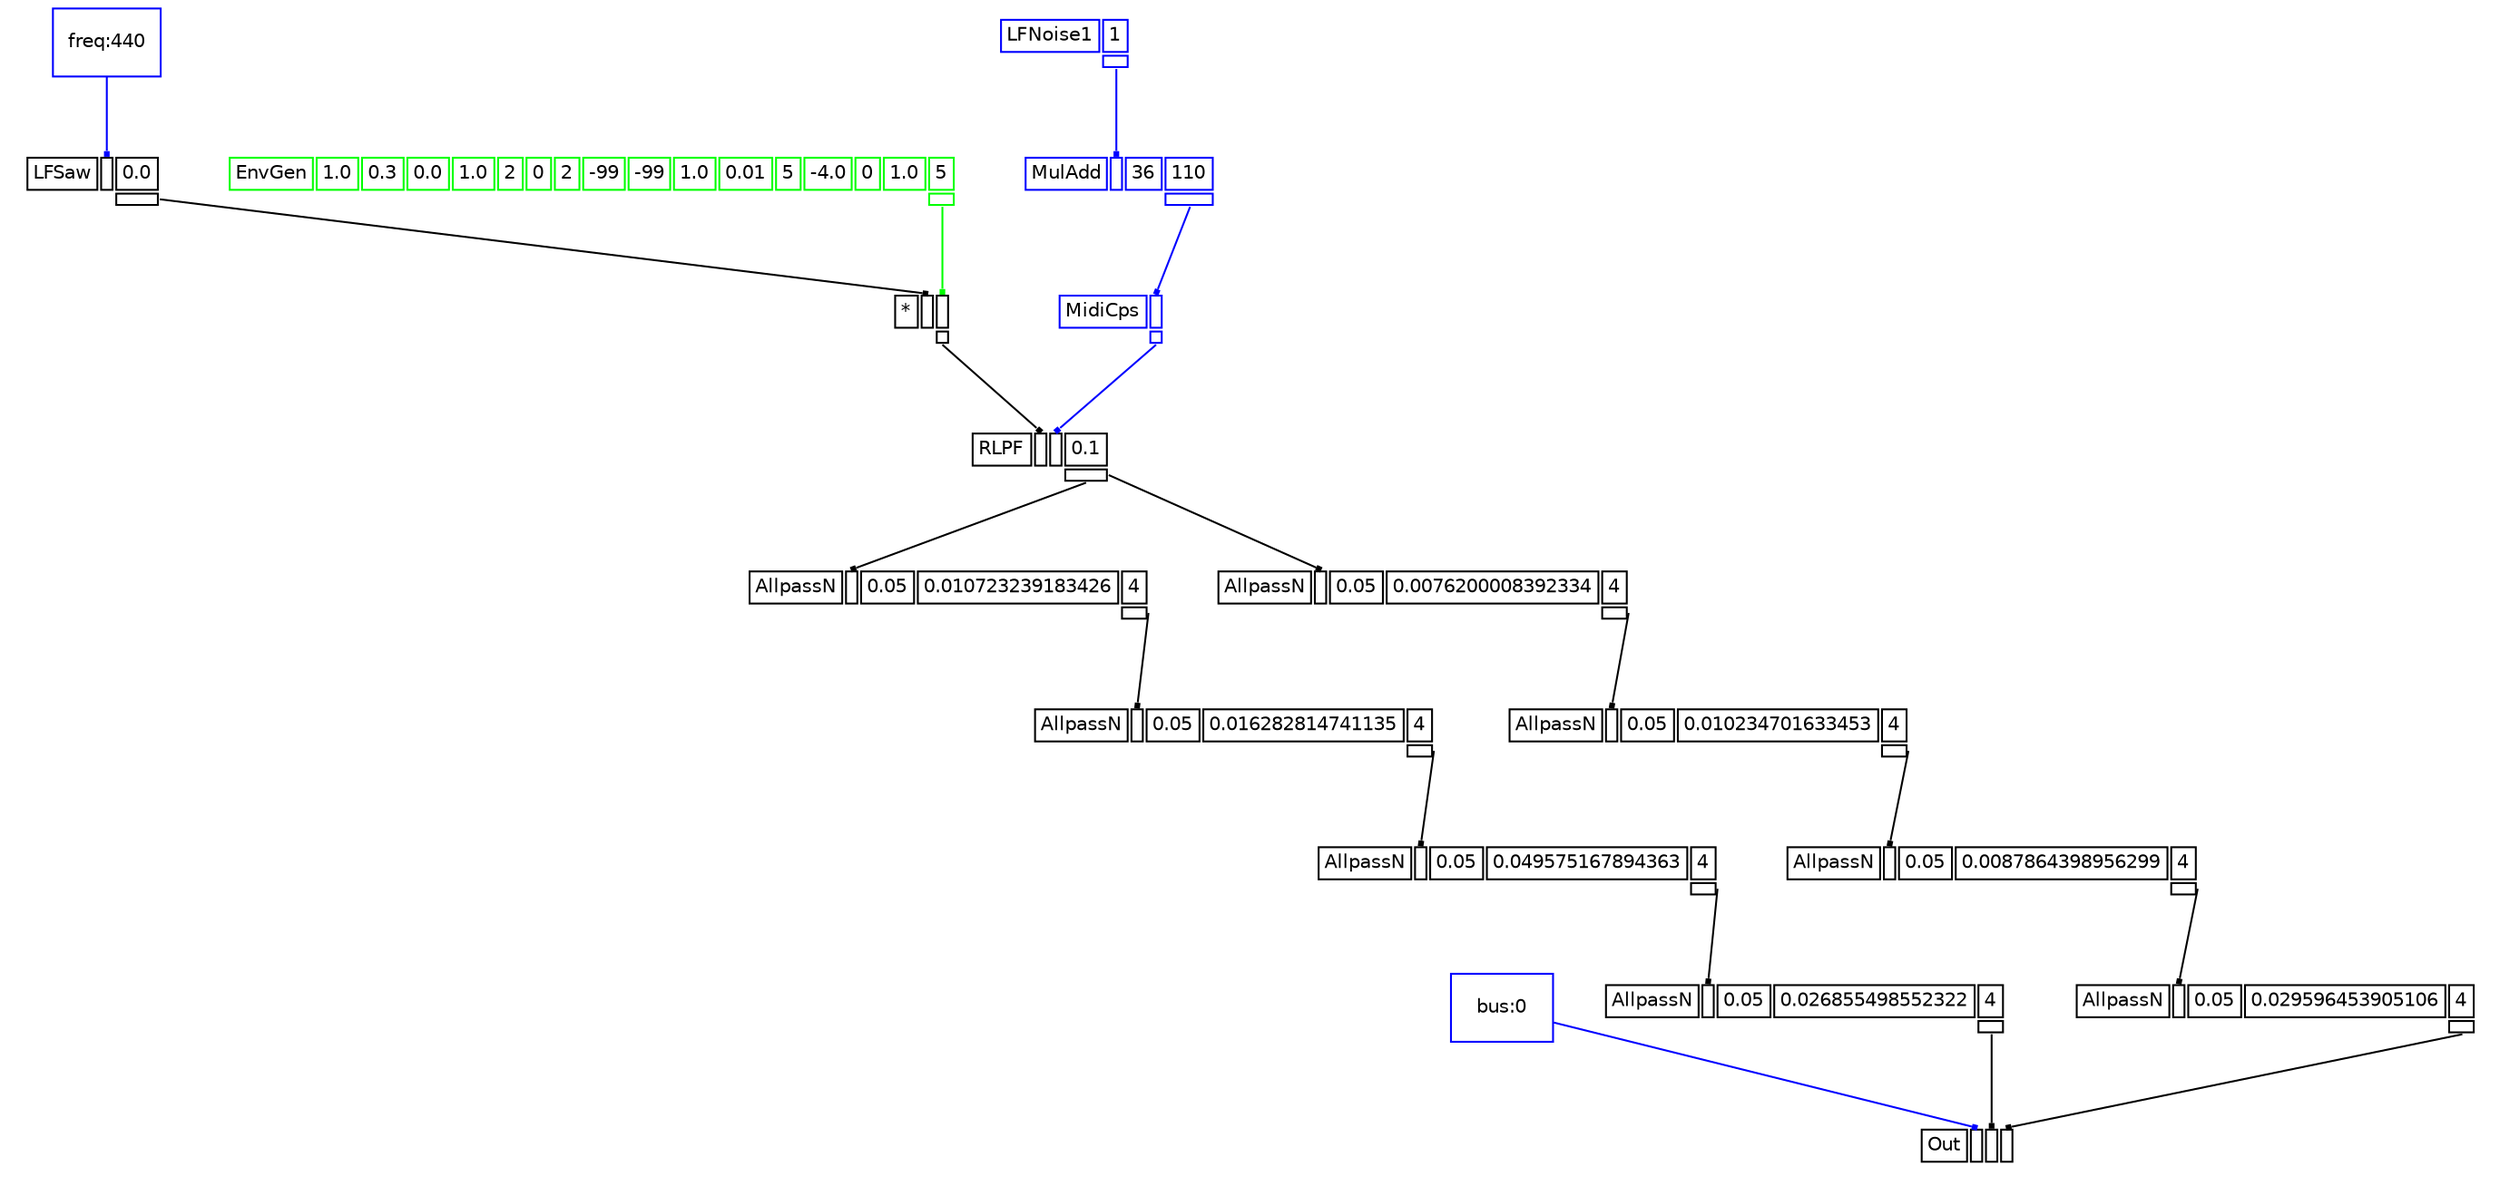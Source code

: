digraph "sc3-dot" { 
graph [splines=false];
node [fontsize=10];
node [fontname=Helvetica];
edge [arrowhead=box,arrowsize=0.25];
k_0 [shape=rectangle,color=blue,label="bus:0"];
k_1 [shape=rectangle,color=blue,label="freq:440"];
u_1 [shape=plaintext,color=black,label=<<TABLE BORDER="0" CELLBORDER="1"><TR><TD>LFSaw</TD><TD PORT="i_0"></TD><TD PORT="i_1">0.0</TD></TR><TR><TD BORDER="0"></TD><TD BORDER="0"></TD><TD PORT="o_0"></TD></TR></TABLE>>];
u_2 [shape=plaintext,color=green,label=<<TABLE BORDER="0" CELLBORDER="1"><TR><TD>EnvGen</TD><TD PORT="i_0">1.0</TD><TD PORT="i_1">0.3</TD><TD PORT="i_2">0.0</TD><TD PORT="i_3">1.0</TD><TD PORT="i_4">2</TD><TD PORT="i_5">0</TD><TD PORT="i_6">2</TD><TD PORT="i_7">-99</TD><TD PORT="i_8">-99</TD><TD PORT="i_9">1.0</TD><TD PORT="i_10">0.01</TD><TD PORT="i_11">5</TD><TD PORT="i_12">-4.0</TD><TD PORT="i_13">0</TD><TD PORT="i_14">1.0</TD><TD PORT="i_15">5</TD></TR><TR><TD BORDER="0"></TD><TD BORDER="0"></TD><TD BORDER="0"></TD><TD BORDER="0"></TD><TD BORDER="0"></TD><TD BORDER="0"></TD><TD BORDER="0"></TD><TD BORDER="0"></TD><TD BORDER="0"></TD><TD BORDER="0"></TD><TD BORDER="0"></TD><TD BORDER="0"></TD><TD BORDER="0"></TD><TD BORDER="0"></TD><TD BORDER="0"></TD><TD BORDER="0"></TD><TD PORT="o_0"></TD></TR></TABLE>>];
u_3 [shape=plaintext,color=black,label=<<TABLE BORDER="0" CELLBORDER="1"><TR><TD>*</TD><TD PORT="i_0"></TD><TD PORT="i_1"></TD></TR><TR><TD BORDER="0"></TD><TD BORDER="0"></TD><TD PORT="o_0"></TD></TR></TABLE>>];
u_4 [shape=plaintext,color=blue,label=<<TABLE BORDER="0" CELLBORDER="1"><TR><TD>LFNoise1</TD><TD PORT="i_0">1</TD></TR><TR><TD BORDER="0"></TD><TD PORT="o_0"></TD></TR></TABLE>>];
u_5 [shape=plaintext,color=blue,label=<<TABLE BORDER="0" CELLBORDER="1"><TR><TD>MulAdd</TD><TD PORT="i_0"></TD><TD PORT="i_1">36</TD><TD PORT="i_2">110</TD></TR><TR><TD BORDER="0"></TD><TD BORDER="0"></TD><TD BORDER="0"></TD><TD PORT="o_0"></TD></TR></TABLE>>];
u_6 [shape=plaintext,color=blue,label=<<TABLE BORDER="0" CELLBORDER="1"><TR><TD>MidiCps</TD><TD PORT="i_0"></TD></TR><TR><TD BORDER="0"></TD><TD PORT="o_0"></TD></TR></TABLE>>];
u_7 [shape=plaintext,color=black,label=<<TABLE BORDER="0" CELLBORDER="1"><TR><TD>RLPF</TD><TD PORT="i_0"></TD><TD PORT="i_1"></TD><TD PORT="i_2">0.1</TD></TR><TR><TD BORDER="0"></TD><TD BORDER="0"></TD><TD BORDER="0"></TD><TD PORT="o_0"></TD></TR></TABLE>>];
u_8 [shape=plaintext,color=black,label=<<TABLE BORDER="0" CELLBORDER="1"><TR><TD>AllpassN</TD><TD PORT="i_0"></TD><TD PORT="i_1">0.05</TD><TD PORT="i_2">0.010723239183426</TD><TD PORT="i_3">4</TD></TR><TR><TD BORDER="0"></TD><TD BORDER="0"></TD><TD BORDER="0"></TD><TD BORDER="0"></TD><TD PORT="o_0"></TD></TR></TABLE>>];
u_9 [shape=plaintext,color=black,label=<<TABLE BORDER="0" CELLBORDER="1"><TR><TD>AllpassN</TD><TD PORT="i_0"></TD><TD PORT="i_1">0.05</TD><TD PORT="i_2">0.016282814741135</TD><TD PORT="i_3">4</TD></TR><TR><TD BORDER="0"></TD><TD BORDER="0"></TD><TD BORDER="0"></TD><TD BORDER="0"></TD><TD PORT="o_0"></TD></TR></TABLE>>];
u_10 [shape=plaintext,color=black,label=<<TABLE BORDER="0" CELLBORDER="1"><TR><TD>AllpassN</TD><TD PORT="i_0"></TD><TD PORT="i_1">0.05</TD><TD PORT="i_2">0.049575167894363</TD><TD PORT="i_3">4</TD></TR><TR><TD BORDER="0"></TD><TD BORDER="0"></TD><TD BORDER="0"></TD><TD BORDER="0"></TD><TD PORT="o_0"></TD></TR></TABLE>>];
u_11 [shape=plaintext,color=black,label=<<TABLE BORDER="0" CELLBORDER="1"><TR><TD>AllpassN</TD><TD PORT="i_0"></TD><TD PORT="i_1">0.05</TD><TD PORT="i_2">0.026855498552322</TD><TD PORT="i_3">4</TD></TR><TR><TD BORDER="0"></TD><TD BORDER="0"></TD><TD BORDER="0"></TD><TD BORDER="0"></TD><TD PORT="o_0"></TD></TR></TABLE>>];
u_12 [shape=plaintext,color=black,label=<<TABLE BORDER="0" CELLBORDER="1"><TR><TD>AllpassN</TD><TD PORT="i_0"></TD><TD PORT="i_1">0.05</TD><TD PORT="i_2">0.0076200008392334</TD><TD PORT="i_3">4</TD></TR><TR><TD BORDER="0"></TD><TD BORDER="0"></TD><TD BORDER="0"></TD><TD BORDER="0"></TD><TD PORT="o_0"></TD></TR></TABLE>>];
u_13 [shape=plaintext,color=black,label=<<TABLE BORDER="0" CELLBORDER="1"><TR><TD>AllpassN</TD><TD PORT="i_0"></TD><TD PORT="i_1">0.05</TD><TD PORT="i_2">0.010234701633453</TD><TD PORT="i_3">4</TD></TR><TR><TD BORDER="0"></TD><TD BORDER="0"></TD><TD BORDER="0"></TD><TD BORDER="0"></TD><TD PORT="o_0"></TD></TR></TABLE>>];
u_14 [shape=plaintext,color=black,label=<<TABLE BORDER="0" CELLBORDER="1"><TR><TD>AllpassN</TD><TD PORT="i_0"></TD><TD PORT="i_1">0.05</TD><TD PORT="i_2">0.0087864398956299</TD><TD PORT="i_3">4</TD></TR><TR><TD BORDER="0"></TD><TD BORDER="0"></TD><TD BORDER="0"></TD><TD BORDER="0"></TD><TD PORT="o_0"></TD></TR></TABLE>>];
u_15 [shape=plaintext,color=black,label=<<TABLE BORDER="0" CELLBORDER="1"><TR><TD>AllpassN</TD><TD PORT="i_0"></TD><TD PORT="i_1">0.05</TD><TD PORT="i_2">0.029596453905106</TD><TD PORT="i_3">4</TD></TR><TR><TD BORDER="0"></TD><TD BORDER="0"></TD><TD BORDER="0"></TD><TD BORDER="0"></TD><TD PORT="o_0"></TD></TR></TABLE>>];
u_16 [shape=plaintext,color=black,label=<<TABLE BORDER="0" CELLBORDER="1"><TR><TD>Out</TD><TD PORT="i_0"></TD><TD PORT="i_1"></TD><TD PORT="i_2"></TD></TR></TABLE>>];
k_1 -> u_1:i_0 [color=blue];
u_1:o_0 -> u_3:i_0 [color=black];
u_2:o_0 -> u_3:i_1 [color=green];
u_4:o_0 -> u_5:i_0 [color=blue];
u_5:o_0 -> u_6:i_0 [color=blue];
u_3:o_0 -> u_7:i_0 [color=black];
u_6:o_0 -> u_7:i_1 [color=blue];
u_7:o_0 -> u_8:i_0 [color=black];
u_8:o_0 -> u_9:i_0 [color=black];
u_9:o_0 -> u_10:i_0 [color=black];
u_10:o_0 -> u_11:i_0 [color=black];
u_7:o_0 -> u_12:i_0 [color=black];
u_12:o_0 -> u_13:i_0 [color=black];
u_13:o_0 -> u_14:i_0 [color=black];
u_14:o_0 -> u_15:i_0 [color=black];
k_0 -> u_16:i_0 [color=blue];
u_11:o_0 -> u_16:i_1 [color=black];
u_15:o_0 -> u_16:i_2 [color=black];
 }
